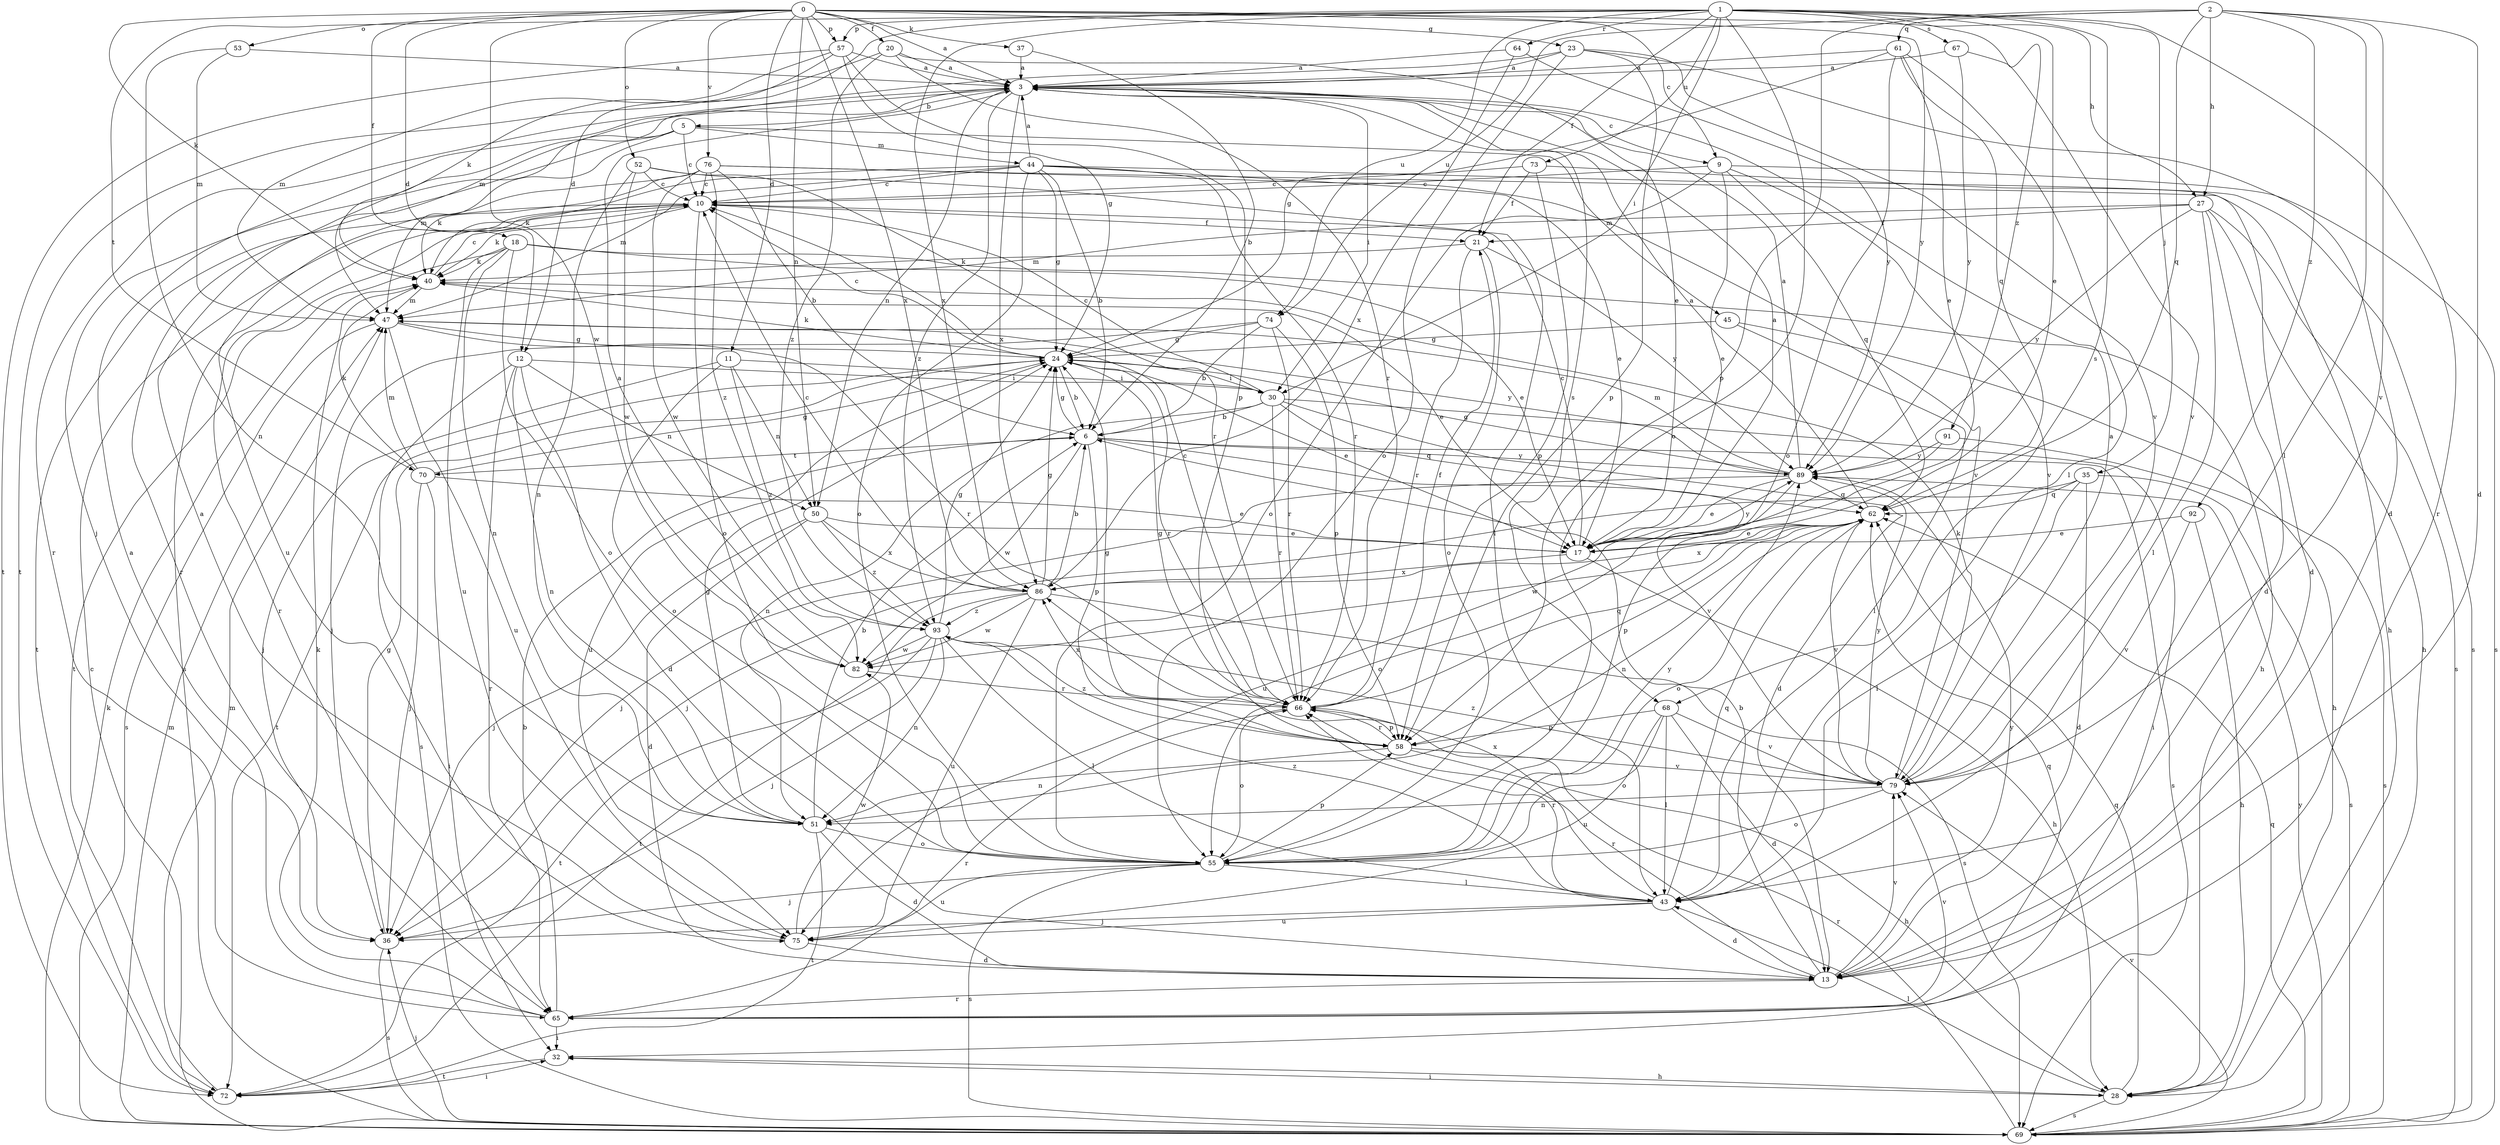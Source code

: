 strict digraph  {
0;
1;
2;
3;
5;
6;
9;
10;
11;
12;
13;
17;
18;
20;
21;
23;
24;
27;
28;
30;
32;
35;
36;
37;
40;
43;
44;
45;
47;
50;
51;
52;
53;
55;
57;
58;
61;
62;
64;
65;
66;
67;
68;
69;
70;
72;
73;
74;
75;
76;
79;
82;
86;
89;
91;
92;
93;
0 -> 3  [label=a];
0 -> 9  [label=c];
0 -> 11  [label=d];
0 -> 12  [label=d];
0 -> 18  [label=f];
0 -> 20  [label=f];
0 -> 23  [label=g];
0 -> 27  [label=h];
0 -> 37  [label=k];
0 -> 40  [label=k];
0 -> 50  [label=n];
0 -> 52  [label=o];
0 -> 53  [label=o];
0 -> 57  [label=p];
0 -> 76  [label=v];
0 -> 82  [label=w];
0 -> 86  [label=x];
0 -> 89  [label=y];
1 -> 12  [label=d];
1 -> 17  [label=e];
1 -> 21  [label=f];
1 -> 30  [label=i];
1 -> 35  [label=j];
1 -> 55  [label=o];
1 -> 57  [label=p];
1 -> 64  [label=r];
1 -> 65  [label=r];
1 -> 67  [label=s];
1 -> 68  [label=s];
1 -> 70  [label=t];
1 -> 73  [label=u];
1 -> 74  [label=u];
1 -> 86  [label=x];
1 -> 91  [label=z];
2 -> 13  [label=d];
2 -> 27  [label=h];
2 -> 43  [label=l];
2 -> 58  [label=p];
2 -> 61  [label=q];
2 -> 62  [label=q];
2 -> 74  [label=u];
2 -> 79  [label=v];
2 -> 92  [label=z];
3 -> 5  [label=b];
3 -> 9  [label=c];
3 -> 30  [label=i];
3 -> 50  [label=n];
3 -> 65  [label=r];
3 -> 68  [label=s];
3 -> 86  [label=x];
3 -> 93  [label=z];
5 -> 10  [label=c];
5 -> 36  [label=j];
5 -> 44  [label=m];
5 -> 45  [label=m];
5 -> 47  [label=m];
5 -> 65  [label=r];
6 -> 24  [label=g];
6 -> 58  [label=p];
6 -> 69  [label=s];
6 -> 70  [label=t];
6 -> 79  [label=v];
6 -> 82  [label=w];
6 -> 89  [label=y];
9 -> 10  [label=c];
9 -> 17  [label=e];
9 -> 55  [label=o];
9 -> 62  [label=q];
9 -> 69  [label=s];
9 -> 79  [label=v];
10 -> 21  [label=f];
10 -> 40  [label=k];
10 -> 55  [label=o];
10 -> 65  [label=r];
10 -> 69  [label=s];
10 -> 72  [label=t];
11 -> 30  [label=i];
11 -> 36  [label=j];
11 -> 50  [label=n];
11 -> 55  [label=o];
11 -> 93  [label=z];
12 -> 13  [label=d];
12 -> 30  [label=i];
12 -> 50  [label=n];
12 -> 51  [label=n];
12 -> 65  [label=r];
12 -> 69  [label=s];
13 -> 6  [label=b];
13 -> 65  [label=r];
13 -> 66  [label=r];
13 -> 79  [label=v];
13 -> 89  [label=y];
17 -> 3  [label=a];
17 -> 10  [label=c];
17 -> 28  [label=h];
17 -> 86  [label=x];
17 -> 89  [label=y];
18 -> 17  [label=e];
18 -> 28  [label=h];
18 -> 40  [label=k];
18 -> 51  [label=n];
18 -> 55  [label=o];
18 -> 72  [label=t];
18 -> 75  [label=u];
20 -> 3  [label=a];
20 -> 17  [label=e];
20 -> 66  [label=r];
20 -> 72  [label=t];
20 -> 93  [label=z];
21 -> 40  [label=k];
21 -> 55  [label=o];
21 -> 66  [label=r];
21 -> 89  [label=y];
23 -> 3  [label=a];
23 -> 13  [label=d];
23 -> 47  [label=m];
23 -> 55  [label=o];
23 -> 58  [label=p];
23 -> 79  [label=v];
24 -> 6  [label=b];
24 -> 10  [label=c];
24 -> 17  [label=e];
24 -> 30  [label=i];
24 -> 40  [label=k];
24 -> 66  [label=r];
24 -> 72  [label=t];
24 -> 75  [label=u];
27 -> 13  [label=d];
27 -> 21  [label=f];
27 -> 28  [label=h];
27 -> 43  [label=l];
27 -> 47  [label=m];
27 -> 69  [label=s];
27 -> 89  [label=y];
28 -> 32  [label=i];
28 -> 43  [label=l];
28 -> 62  [label=q];
28 -> 69  [label=s];
30 -> 6  [label=b];
30 -> 10  [label=c];
30 -> 13  [label=d];
30 -> 32  [label=i];
30 -> 51  [label=n];
30 -> 62  [label=q];
30 -> 66  [label=r];
32 -> 28  [label=h];
32 -> 72  [label=t];
35 -> 13  [label=d];
35 -> 36  [label=j];
35 -> 43  [label=l];
35 -> 62  [label=q];
35 -> 69  [label=s];
36 -> 24  [label=g];
36 -> 69  [label=s];
37 -> 3  [label=a];
37 -> 6  [label=b];
40 -> 10  [label=c];
40 -> 17  [label=e];
40 -> 47  [label=m];
43 -> 13  [label=d];
43 -> 36  [label=j];
43 -> 62  [label=q];
43 -> 66  [label=r];
43 -> 75  [label=u];
43 -> 86  [label=x];
43 -> 93  [label=z];
44 -> 3  [label=a];
44 -> 6  [label=b];
44 -> 10  [label=c];
44 -> 17  [label=e];
44 -> 24  [label=g];
44 -> 40  [label=k];
44 -> 47  [label=m];
44 -> 55  [label=o];
44 -> 66  [label=r];
44 -> 69  [label=s];
45 -> 24  [label=g];
45 -> 28  [label=h];
45 -> 43  [label=l];
47 -> 24  [label=g];
47 -> 66  [label=r];
47 -> 69  [label=s];
47 -> 75  [label=u];
47 -> 89  [label=y];
50 -> 13  [label=d];
50 -> 17  [label=e];
50 -> 36  [label=j];
50 -> 86  [label=x];
50 -> 93  [label=z];
51 -> 6  [label=b];
51 -> 13  [label=d];
51 -> 24  [label=g];
51 -> 55  [label=o];
51 -> 72  [label=t];
52 -> 10  [label=c];
52 -> 43  [label=l];
52 -> 51  [label=n];
52 -> 66  [label=r];
52 -> 82  [label=w];
53 -> 3  [label=a];
53 -> 47  [label=m];
53 -> 51  [label=n];
55 -> 36  [label=j];
55 -> 43  [label=l];
55 -> 58  [label=p];
55 -> 69  [label=s];
55 -> 75  [label=u];
55 -> 89  [label=y];
57 -> 3  [label=a];
57 -> 24  [label=g];
57 -> 40  [label=k];
57 -> 47  [label=m];
57 -> 58  [label=p];
57 -> 72  [label=t];
58 -> 24  [label=g];
58 -> 28  [label=h];
58 -> 51  [label=n];
58 -> 66  [label=r];
58 -> 79  [label=v];
58 -> 93  [label=z];
61 -> 3  [label=a];
61 -> 17  [label=e];
61 -> 24  [label=g];
61 -> 43  [label=l];
61 -> 55  [label=o];
61 -> 62  [label=q];
62 -> 3  [label=a];
62 -> 17  [label=e];
62 -> 51  [label=n];
62 -> 55  [label=o];
62 -> 58  [label=p];
62 -> 79  [label=v];
62 -> 82  [label=w];
62 -> 86  [label=x];
64 -> 3  [label=a];
64 -> 86  [label=x];
64 -> 89  [label=y];
65 -> 3  [label=a];
65 -> 6  [label=b];
65 -> 32  [label=i];
65 -> 40  [label=k];
65 -> 62  [label=q];
65 -> 66  [label=r];
65 -> 79  [label=v];
66 -> 10  [label=c];
66 -> 21  [label=f];
66 -> 24  [label=g];
66 -> 55  [label=o];
66 -> 58  [label=p];
66 -> 62  [label=q];
66 -> 86  [label=x];
67 -> 3  [label=a];
67 -> 79  [label=v];
67 -> 89  [label=y];
68 -> 13  [label=d];
68 -> 43  [label=l];
68 -> 55  [label=o];
68 -> 58  [label=p];
68 -> 75  [label=u];
68 -> 79  [label=v];
69 -> 10  [label=c];
69 -> 36  [label=j];
69 -> 40  [label=k];
69 -> 47  [label=m];
69 -> 62  [label=q];
69 -> 66  [label=r];
69 -> 79  [label=v];
69 -> 89  [label=y];
70 -> 17  [label=e];
70 -> 24  [label=g];
70 -> 32  [label=i];
70 -> 36  [label=j];
70 -> 40  [label=k];
70 -> 47  [label=m];
72 -> 32  [label=i];
72 -> 47  [label=m];
73 -> 10  [label=c];
73 -> 13  [label=d];
73 -> 21  [label=f];
73 -> 58  [label=p];
74 -> 6  [label=b];
74 -> 24  [label=g];
74 -> 36  [label=j];
74 -> 58  [label=p];
74 -> 66  [label=r];
75 -> 3  [label=a];
75 -> 13  [label=d];
75 -> 82  [label=w];
76 -> 6  [label=b];
76 -> 10  [label=c];
76 -> 28  [label=h];
76 -> 40  [label=k];
76 -> 75  [label=u];
76 -> 79  [label=v];
76 -> 82  [label=w];
76 -> 93  [label=z];
79 -> 3  [label=a];
79 -> 40  [label=k];
79 -> 51  [label=n];
79 -> 55  [label=o];
79 -> 89  [label=y];
79 -> 93  [label=z];
82 -> 3  [label=a];
82 -> 66  [label=r];
86 -> 6  [label=b];
86 -> 10  [label=c];
86 -> 24  [label=g];
86 -> 69  [label=s];
86 -> 72  [label=t];
86 -> 75  [label=u];
86 -> 82  [label=w];
86 -> 93  [label=z];
89 -> 3  [label=a];
89 -> 17  [label=e];
89 -> 24  [label=g];
89 -> 36  [label=j];
89 -> 47  [label=m];
89 -> 55  [label=o];
89 -> 62  [label=q];
91 -> 69  [label=s];
91 -> 75  [label=u];
91 -> 89  [label=y];
92 -> 17  [label=e];
92 -> 28  [label=h];
92 -> 79  [label=v];
93 -> 24  [label=g];
93 -> 36  [label=j];
93 -> 43  [label=l];
93 -> 51  [label=n];
93 -> 72  [label=t];
93 -> 82  [label=w];
}
